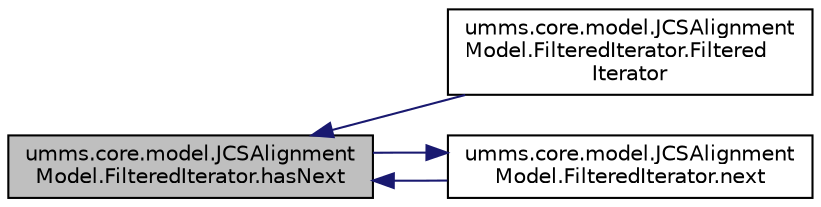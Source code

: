 digraph "umms.core.model.JCSAlignmentModel.FilteredIterator.hasNext"
{
  edge [fontname="Helvetica",fontsize="10",labelfontname="Helvetica",labelfontsize="10"];
  node [fontname="Helvetica",fontsize="10",shape=record];
  rankdir="LR";
  Node1 [label="umms.core.model.JCSAlignment\lModel.FilteredIterator.hasNext",height=0.2,width=0.4,color="black", fillcolor="grey75", style="filled" fontcolor="black"];
  Node1 -> Node2 [dir="back",color="midnightblue",fontsize="10",style="solid",fontname="Helvetica"];
  Node2 [label="umms.core.model.JCSAlignment\lModel.FilteredIterator.Filtered\lIterator",height=0.2,width=0.4,color="black", fillcolor="white", style="filled",URL="$classumms_1_1core_1_1model_1_1_j_c_s_alignment_model_1_1_filtered_iterator.html#a2a026e7435d7f4241b11b4b48a2c0490"];
  Node1 -> Node3 [dir="back",color="midnightblue",fontsize="10",style="solid",fontname="Helvetica"];
  Node3 [label="umms.core.model.JCSAlignment\lModel.FilteredIterator.next",height=0.2,width=0.4,color="black", fillcolor="white", style="filled",URL="$classumms_1_1core_1_1model_1_1_j_c_s_alignment_model_1_1_filtered_iterator.html#a2b0774eae119ff618bb8fc5b576fdf1e"];
  Node3 -> Node1 [dir="back",color="midnightblue",fontsize="10",style="solid",fontname="Helvetica"];
}
